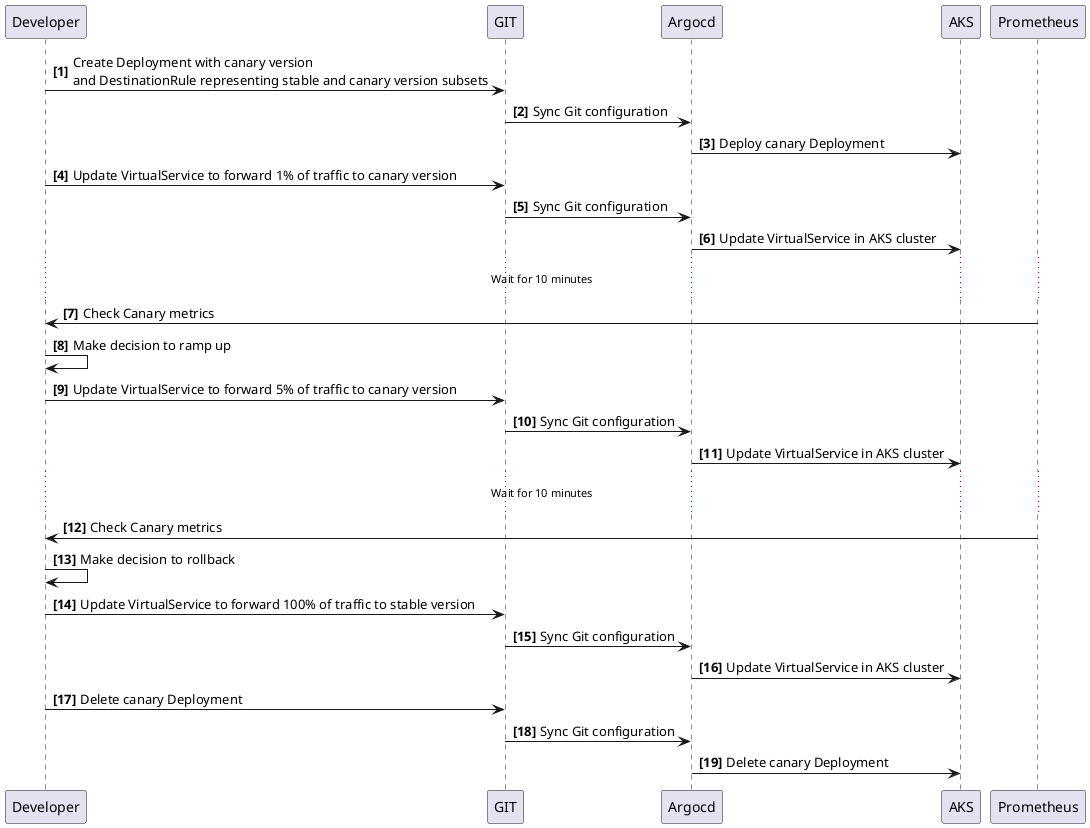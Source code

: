 @startuml canary_base_failure
autonumber "<b>[0]"
Developer -> GIT : Create Deployment with canary version\nand DestinationRule representing stable and canary version subsets
GIT -> Argocd : Sync Git configuration
Argocd -> AKS : Deploy canary Deployment

Developer -> GIT : Update VirtualService to forward 1% of traffic to canary version
GIT -> Argocd : Sync Git configuration
Argocd -> AKS : Update VirtualService in AKS cluster
...Wait for 10 minutes...
Developer <- Prometheus : Check Canary metrics
Developer -> Developer : Make decision to ramp up

Developer -> GIT : Update VirtualService to forward 5% of traffic to canary version
GIT -> Argocd : Sync Git configuration
Argocd -> AKS : Update VirtualService in AKS cluster
...Wait for 10 minutes...
Developer <- Prometheus : Check Canary metrics
Developer -> Developer : Make decision to rollback

Developer -> GIT : Update VirtualService to forward 100% of traffic to stable version
GIT -> Argocd : Sync Git configuration
Argocd -> AKS : Update VirtualService in AKS cluster

Developer -> GIT : Delete canary Deployment
GIT -> Argocd : Sync Git configuration
Argocd -> AKS : Delete canary Deployment
@enduml
